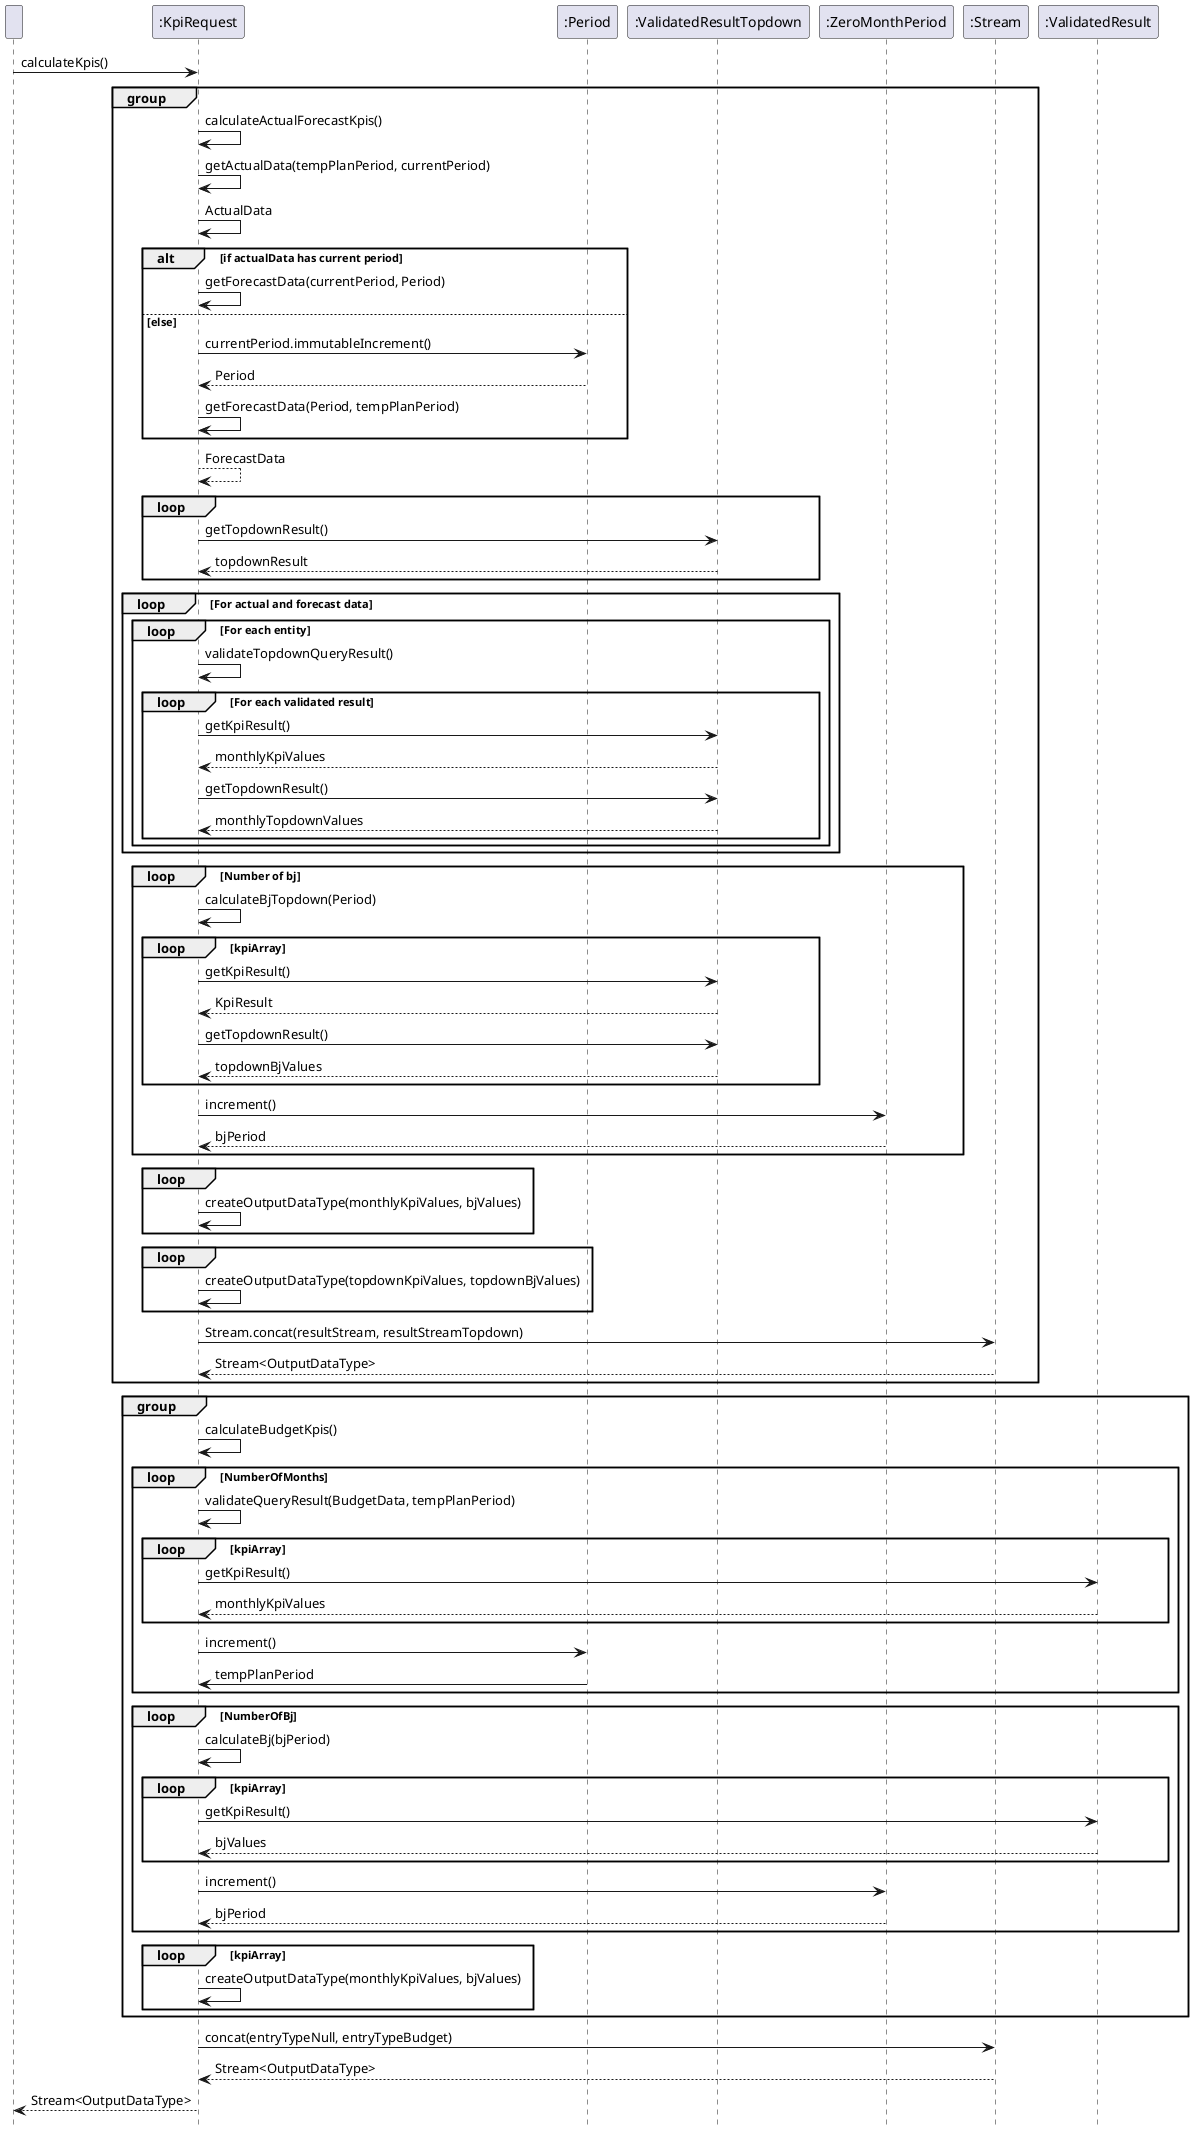 @startuml
hide footbox
participant  " "
participant  ":KpiRequest"
participant  ":Period"
participant  ":ValidatedResultTopdown"
participant  ":ZeroMonthPeriod"


" " -> ":KpiRequest" : calculateKpis()
group
":KpiRequest" -> ":KpiRequest" : calculateActualForecastKpis()
":KpiRequest" -> ":KpiRequest" : getActualData(tempPlanPeriod, currentPeriod)
":KpiRequest" -> ":KpiRequest" : ActualData
alt if actualData has current period
    ":KpiRequest" -> ":KpiRequest" : getForecastData(currentPeriod, Period)
    else else
    ":KpiRequest" -> ":Period" : currentPeriod.immutableIncrement()
    ":Period" --> ":KpiRequest" : Period
    ":KpiRequest" -> ":KpiRequest" : getForecastData(Period, tempPlanPeriod)
end
    ":KpiRequest" --> ":KpiRequest" : ForecastData

loop
":KpiRequest" -> ":ValidatedResultTopdown" : getTopdownResult()
":ValidatedResultTopdown" --> ":KpiRequest" : topdownResult
end

loop For actual and forecast data
   loop For each entity
         ":KpiRequest" -> ":KpiRequest" : validateTopdownQueryResult()
        loop For each validated result
            ":KpiRequest" -> ":ValidatedResultTopdown" : getKpiResult()
            ":ValidatedResultTopdown" --> ":KpiRequest" : monthlyKpiValues
            ":KpiRequest" -> ":ValidatedResultTopdown" : getTopdownResult()
            ":ValidatedResultTopdown" --> ":KpiRequest" : monthlyTopdownValues
        end
   end
end

loop Number of bj
    ":KpiRequest" -> ":KpiRequest" : calculateBjTopdown(Period)
    loop kpiArray
        ":KpiRequest" -> ":ValidatedResultTopdown" : getKpiResult()
        ":ValidatedResultTopdown" --> ":KpiRequest" : KpiResult
        ":KpiRequest" -> ":ValidatedResultTopdown" : getTopdownResult()
        ":ValidatedResultTopdown" --> ":KpiRequest" : topdownBjValues
    end
    ":KpiRequest" -> ":ZeroMonthPeriod" : increment()
    ":ZeroMonthPeriod" --> ":KpiRequest" : bjPeriod
end

loop
       ":KpiRequest" -> ":KpiRequest" : createOutputDataType(monthlyKpiValues, bjValues)
end

loop
    ":KpiRequest" -> ":KpiRequest" : createOutputDataType(topdownKpiValues, topdownBjValues)
end

":KpiRequest" -> ":Stream" : Stream.concat(resultStream, resultStreamTopdown)
":Stream" --> ":KpiRequest" : Stream<OutputDataType>
end
group
":KpiRequest" -> ":KpiRequest" : calculateBudgetKpis()

loop NumberOfMonths
    ":KpiRequest" -> ":KpiRequest" : validateQueryResult(BudgetData, tempPlanPeriod)
    loop kpiArray
        ":KpiRequest" -> ":ValidatedResult" : getKpiResult()
        ":ValidatedResult" --> ":KpiRequest" : monthlyKpiValues
    end
        ":KpiRequest" -> ":Period" : increment()
        ":Period" -> ":KpiRequest" : tempPlanPeriod
end

loop NumberOfBj
    ":KpiRequest" -> ":KpiRequest" : calculateBj(bjPeriod)
    loop kpiArray
        ":KpiRequest" -> ":ValidatedResult": getKpiResult()
        ":ValidatedResult" --> ":KpiRequest": bjValues
    end
    ":KpiRequest" -> ":ZeroMonthPeriod" : increment()
    ":ZeroMonthPeriod" --> ":KpiRequest" : bjPeriod
end

loop kpiArray
    ":KpiRequest" -> ":KpiRequest" : createOutputDataType(monthlyKpiValues, bjValues)
end
end

":KpiRequest" -> ":Stream" : concat(entryTypeNull, entryTypeBudget)
":Stream" --> ":KpiRequest" : Stream<OutputDataType>

":KpiRequest" --> " " : Stream<OutputDataType>
@enduml